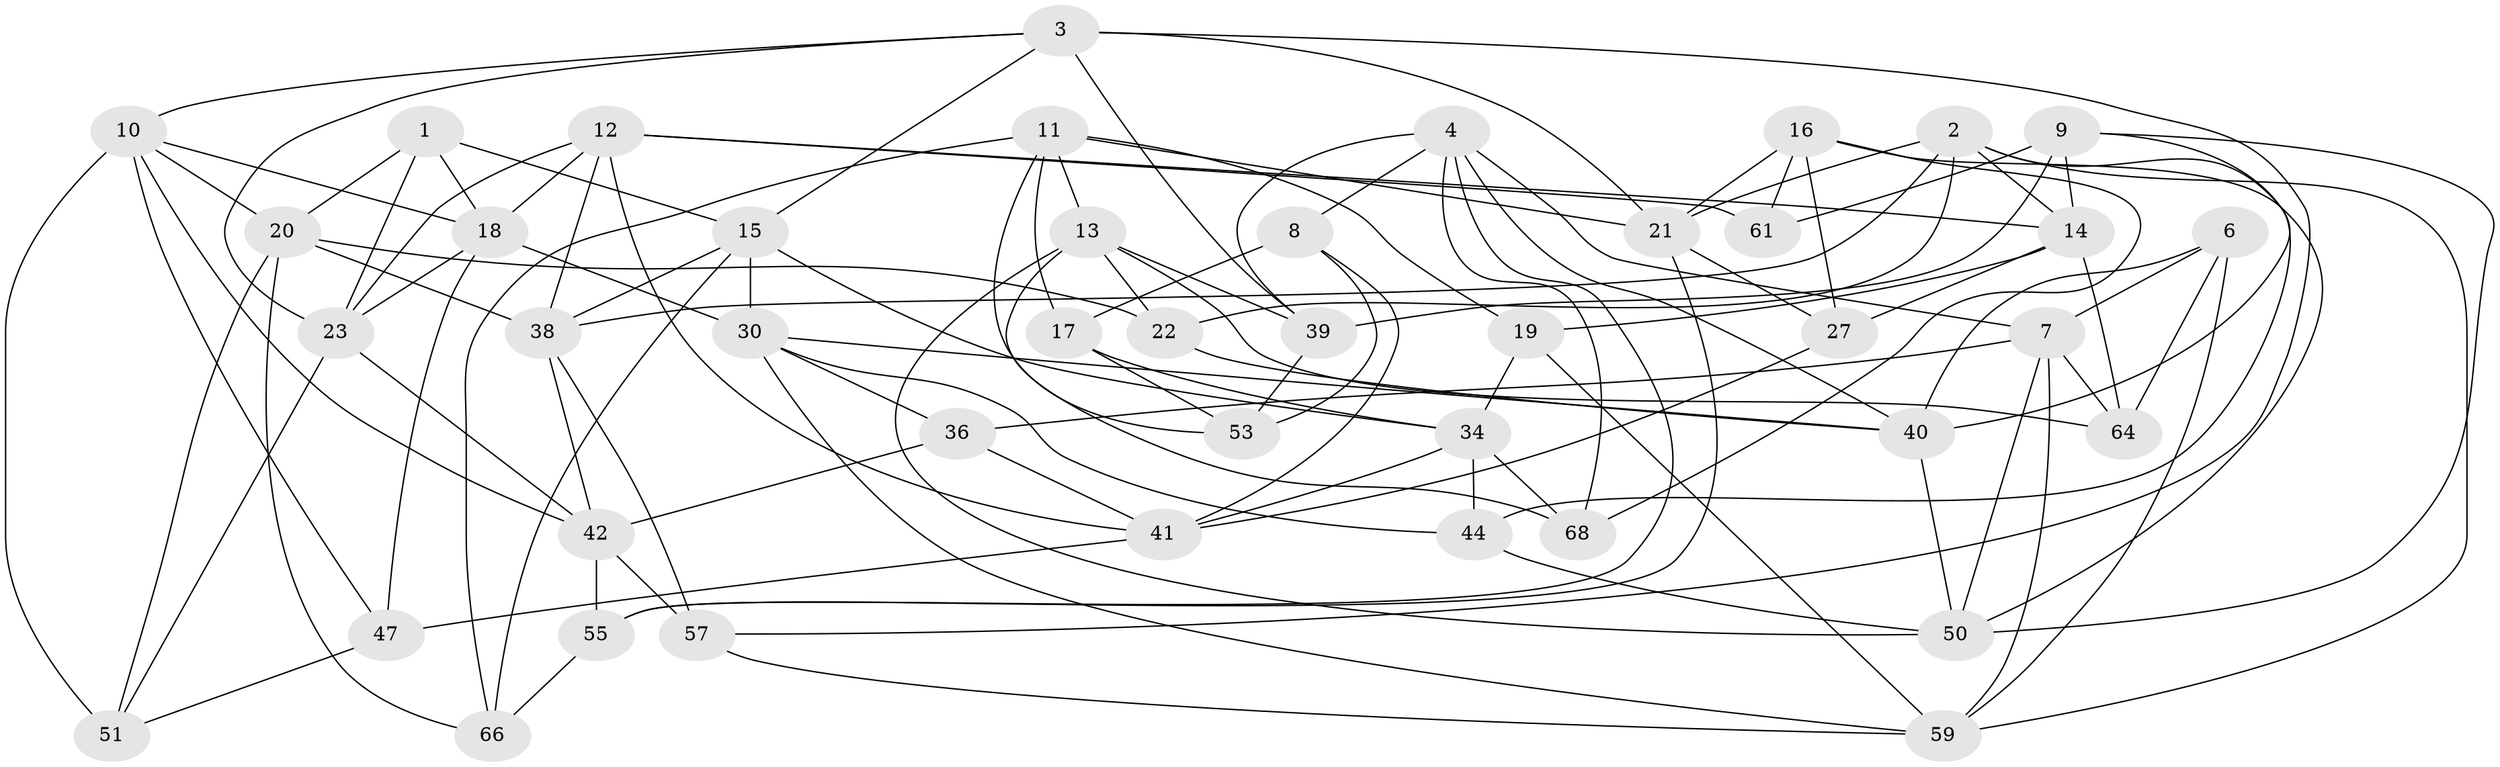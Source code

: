 // original degree distribution, {4: 1.0}
// Generated by graph-tools (version 1.1) at 2025/11/02/27/25 16:11:50]
// undirected, 43 vertices, 109 edges
graph export_dot {
graph [start="1"]
  node [color=gray90,style=filled];
  1;
  2 [super="+5"];
  3 [super="+48"];
  4 [super="+46"];
  6;
  7 [super="+25"];
  8 [super="+24"];
  9 [super="+35"];
  10 [super="+31"];
  11 [super="+28"];
  12 [super="+29"];
  13 [super="+52"];
  14 [super="+37"];
  15 [super="+62"];
  16 [super="+69"];
  17 [super="+43"];
  18 [super="+33"];
  19;
  20 [super="+32"];
  21 [super="+26"];
  22;
  23 [super="+70"];
  27;
  30 [super="+67"];
  34 [super="+58"];
  36;
  38 [super="+49"];
  39 [super="+60"];
  40 [super="+45"];
  41 [super="+56"];
  42 [super="+54"];
  44;
  47;
  50 [super="+65"];
  51;
  53;
  55;
  57;
  59 [super="+63"];
  61;
  64;
  66;
  68;
  1 -- 18;
  1 -- 23;
  1 -- 20;
  1 -- 15;
  2 -- 14;
  2 -- 59;
  2 -- 38;
  2 -- 44;
  2 -- 21;
  2 -- 22;
  3 -- 57;
  3 -- 39;
  3 -- 10;
  3 -- 15;
  3 -- 21;
  3 -- 23;
  4 -- 8;
  4 -- 39;
  4 -- 55;
  4 -- 68;
  4 -- 7;
  4 -- 40;
  6 -- 64;
  6 -- 59;
  6 -- 40;
  6 -- 7;
  7 -- 50;
  7 -- 59;
  7 -- 64;
  7 -- 36;
  8 -- 17 [weight=3];
  8 -- 53;
  8 -- 41;
  9 -- 61;
  9 -- 40;
  9 -- 39 [weight=2];
  9 -- 50;
  9 -- 14;
  10 -- 51;
  10 -- 47;
  10 -- 42;
  10 -- 18;
  10 -- 20;
  11 -- 17;
  11 -- 53;
  11 -- 21;
  11 -- 66;
  11 -- 19;
  11 -- 13;
  12 -- 41;
  12 -- 18;
  12 -- 23;
  12 -- 38;
  12 -- 61;
  12 -- 14;
  13 -- 68;
  13 -- 64;
  13 -- 22;
  13 -- 39;
  13 -- 50;
  14 -- 27;
  14 -- 64;
  14 -- 19;
  15 -- 66;
  15 -- 38;
  15 -- 30;
  15 -- 34;
  16 -- 68;
  16 -- 61 [weight=2];
  16 -- 27;
  16 -- 21;
  16 -- 50;
  17 -- 34;
  17 -- 53;
  18 -- 47;
  18 -- 23;
  18 -- 30;
  19 -- 34;
  19 -- 59;
  20 -- 51;
  20 -- 38;
  20 -- 66;
  20 -- 22;
  21 -- 27;
  21 -- 55;
  22 -- 40;
  23 -- 51;
  23 -- 42;
  27 -- 41;
  30 -- 59;
  30 -- 36;
  30 -- 40;
  30 -- 44;
  34 -- 44;
  34 -- 41;
  34 -- 68;
  36 -- 42;
  36 -- 41;
  38 -- 57;
  38 -- 42;
  39 -- 53;
  40 -- 50;
  41 -- 47;
  42 -- 57;
  42 -- 55;
  44 -- 50;
  47 -- 51;
  55 -- 66;
  57 -- 59;
}
